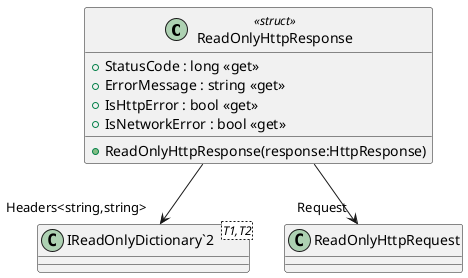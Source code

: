 @startuml
class ReadOnlyHttpResponse <<struct>> {
    + ReadOnlyHttpResponse(response:HttpResponse)
    + StatusCode : long <<get>>
    + ErrorMessage : string <<get>>
    + IsHttpError : bool <<get>>
    + IsNetworkError : bool <<get>>
}
class "IReadOnlyDictionary`2"<T1,T2> {
}
ReadOnlyHttpResponse --> "Request" ReadOnlyHttpRequest
ReadOnlyHttpResponse --> "Headers<string,string>" "IReadOnlyDictionary`2"
@enduml
